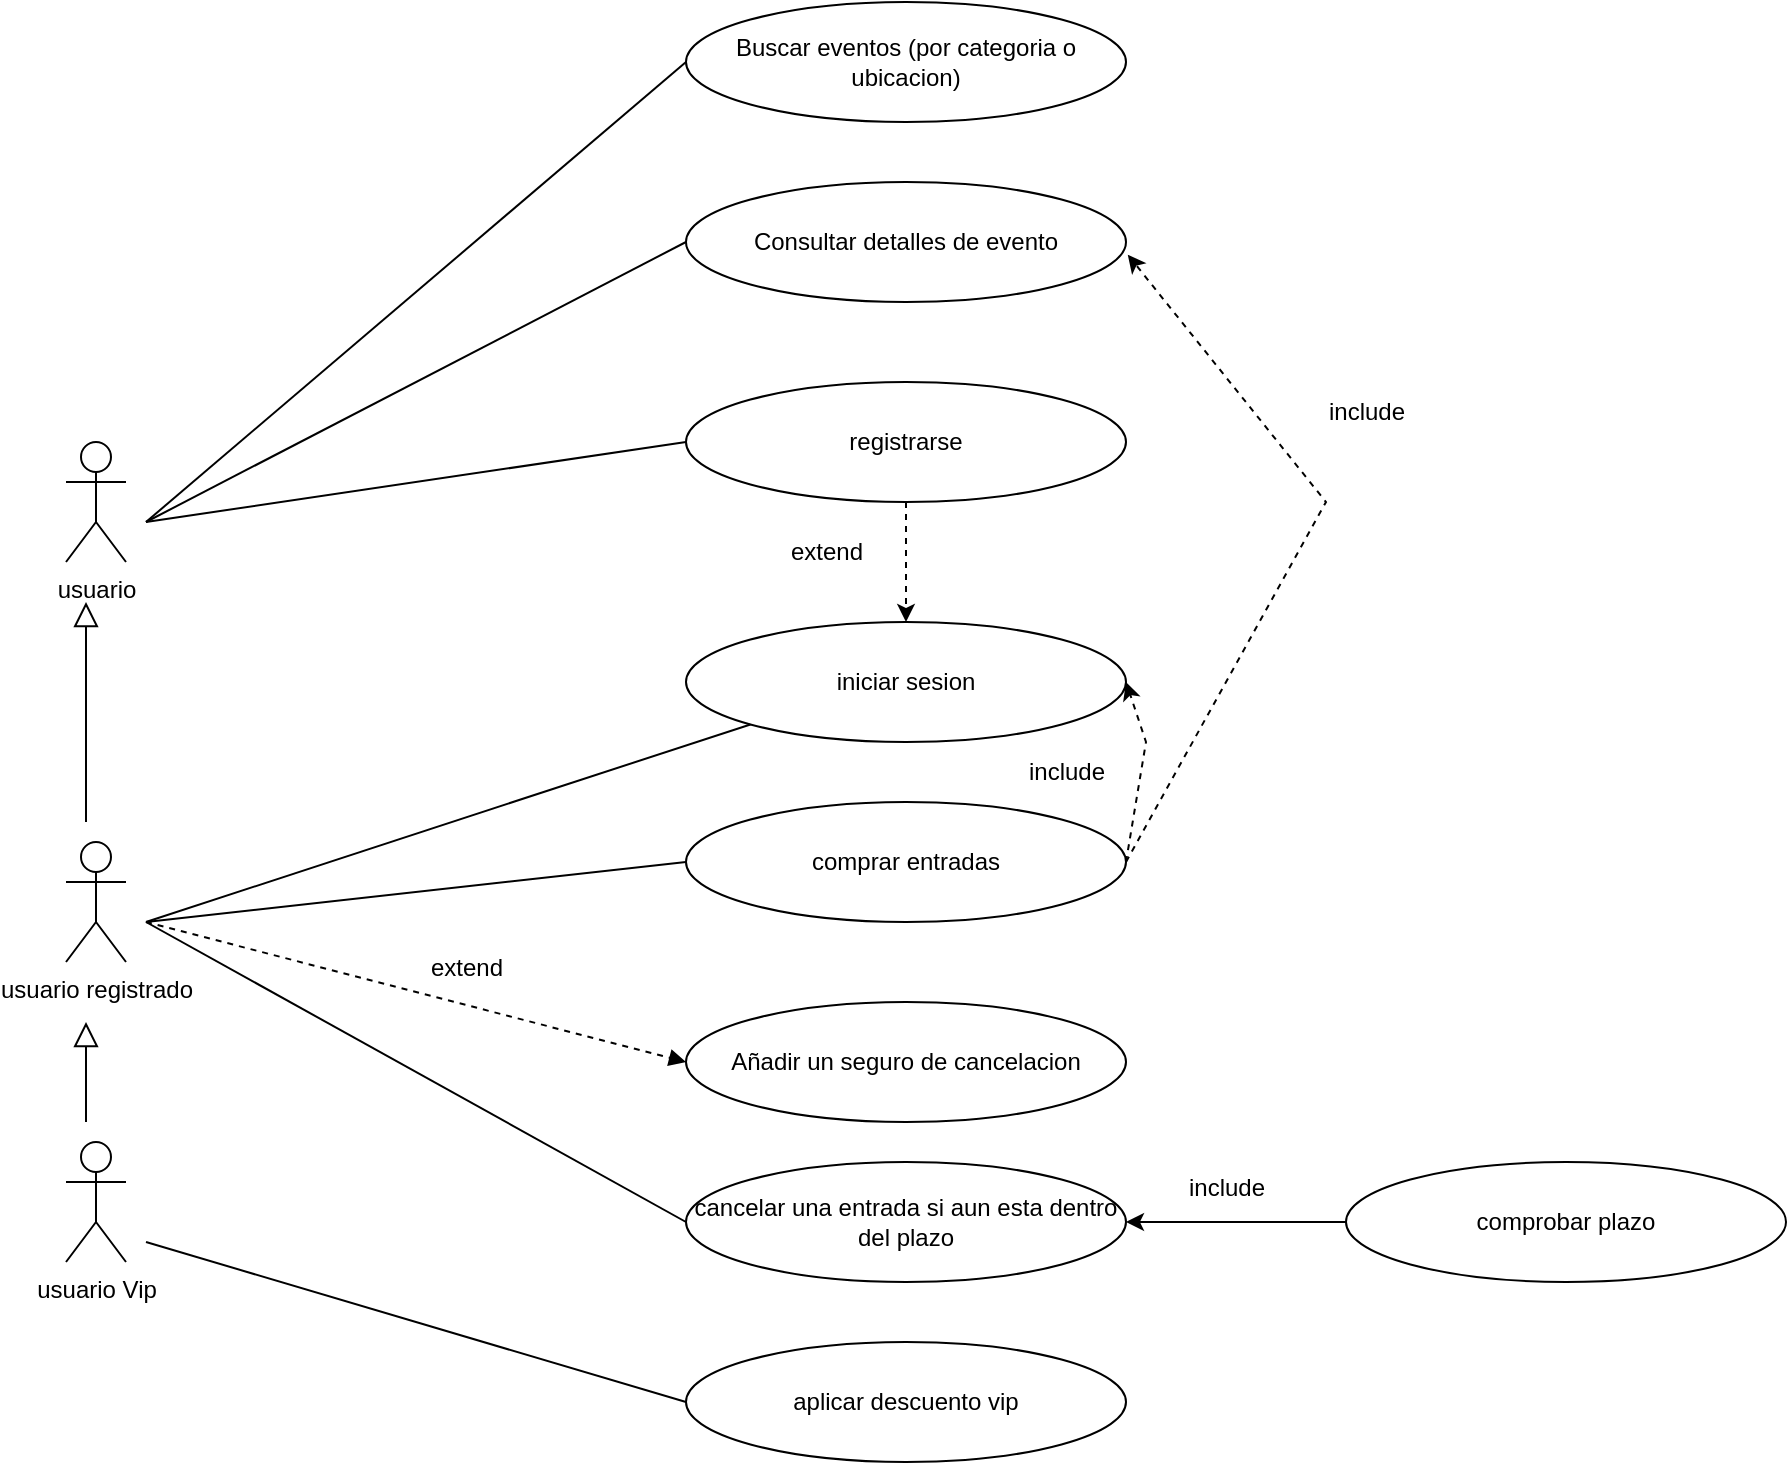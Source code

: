 <mxfile version="26.0.9">
  <diagram name="Página-1" id="T_6hVXXq0T-7leg3pKxj">
    <mxGraphModel dx="1098" dy="1989" grid="1" gridSize="10" guides="1" tooltips="1" connect="1" arrows="1" fold="1" page="1" pageScale="1" pageWidth="827" pageHeight="1169" math="0" shadow="0">
      <root>
        <mxCell id="0" />
        <mxCell id="1" parent="0" />
        <mxCell id="JDVx2Xvi0bsHFmwyjGN_-1" value="usuario" style="shape=umlActor;verticalLabelPosition=bottom;verticalAlign=top;html=1;outlineConnect=0;" parent="1" vertex="1">
          <mxGeometry x="80" y="40" width="30" height="60" as="geometry" />
        </mxCell>
        <mxCell id="JDVx2Xvi0bsHFmwyjGN_-2" value="usuario registrado" style="shape=umlActor;verticalLabelPosition=bottom;verticalAlign=top;html=1;outlineConnect=0;" parent="1" vertex="1">
          <mxGeometry x="80" y="240" width="30" height="60" as="geometry" />
        </mxCell>
        <mxCell id="JDVx2Xvi0bsHFmwyjGN_-9" value="Consultar detalles de evento" style="ellipse;whiteSpace=wrap;html=1;" parent="1" vertex="1">
          <mxGeometry x="390" y="-90" width="220" height="60" as="geometry" />
        </mxCell>
        <mxCell id="JDVx2Xvi0bsHFmwyjGN_-10" value="comprar entradas" style="ellipse;whiteSpace=wrap;html=1;" parent="1" vertex="1">
          <mxGeometry x="390" y="220" width="220" height="60" as="geometry" />
        </mxCell>
        <mxCell id="JDVx2Xvi0bsHFmwyjGN_-11" value="Añadir un seguro de cancelacion" style="ellipse;whiteSpace=wrap;html=1;" parent="1" vertex="1">
          <mxGeometry x="390" y="320" width="220" height="60" as="geometry" />
        </mxCell>
        <mxCell id="JDVx2Xvi0bsHFmwyjGN_-12" value="aplicar descuento vip" style="ellipse;whiteSpace=wrap;html=1;" parent="1" vertex="1">
          <mxGeometry x="390" y="490" width="220" height="60" as="geometry" />
        </mxCell>
        <mxCell id="JDVx2Xvi0bsHFmwyjGN_-13" value="usuario Vip" style="shape=umlActor;verticalLabelPosition=bottom;verticalAlign=top;html=1;outlineConnect=0;" parent="1" vertex="1">
          <mxGeometry x="80" y="390" width="30" height="60" as="geometry" />
        </mxCell>
        <mxCell id="JDVx2Xvi0bsHFmwyjGN_-16" value="cancelar una entrada si aun esta dentro del plazo" style="ellipse;whiteSpace=wrap;html=1;" parent="1" vertex="1">
          <mxGeometry x="390" y="400" width="220" height="60" as="geometry" />
        </mxCell>
        <mxCell id="JDVx2Xvi0bsHFmwyjGN_-17" value="Buscar eventos (por categoria o ubicacion)" style="ellipse;whiteSpace=wrap;html=1;" parent="1" vertex="1">
          <mxGeometry x="390" y="-180" width="220" height="60" as="geometry" />
        </mxCell>
        <mxCell id="JDVx2Xvi0bsHFmwyjGN_-18" value="" style="endArrow=block;html=1;rounded=0;endFill=0;startSize=12;endSize=10;" parent="1" edge="1">
          <mxGeometry width="50" height="50" relative="1" as="geometry">
            <mxPoint x="90" y="380" as="sourcePoint" />
            <mxPoint x="90" y="330" as="targetPoint" />
          </mxGeometry>
        </mxCell>
        <mxCell id="JDVx2Xvi0bsHFmwyjGN_-19" value="" style="endArrow=none;html=1;rounded=0;entryX=0;entryY=0.5;entryDx=0;entryDy=0;" parent="1" target="JDVx2Xvi0bsHFmwyjGN_-12" edge="1">
          <mxGeometry width="50" height="50" relative="1" as="geometry">
            <mxPoint x="120" y="440" as="sourcePoint" />
            <mxPoint x="350" y="530" as="targetPoint" />
          </mxGeometry>
        </mxCell>
        <mxCell id="JDVx2Xvi0bsHFmwyjGN_-20" value="" style="endArrow=none;html=1;rounded=0;entryX=0;entryY=0.5;entryDx=0;entryDy=0;" parent="1" target="JDVx2Xvi0bsHFmwyjGN_-17" edge="1">
          <mxGeometry width="50" height="50" relative="1" as="geometry">
            <mxPoint x="120" y="80" as="sourcePoint" />
            <mxPoint x="410" y="280" as="targetPoint" />
          </mxGeometry>
        </mxCell>
        <mxCell id="JDVx2Xvi0bsHFmwyjGN_-21" value="" style="endArrow=none;html=1;rounded=0;entryX=0;entryY=0.5;entryDx=0;entryDy=0;" parent="1" target="JDVx2Xvi0bsHFmwyjGN_-9" edge="1">
          <mxGeometry width="50" height="50" relative="1" as="geometry">
            <mxPoint x="120" y="80" as="sourcePoint" />
            <mxPoint x="410" y="280" as="targetPoint" />
          </mxGeometry>
        </mxCell>
        <mxCell id="JDVx2Xvi0bsHFmwyjGN_-22" value="" style="endArrow=none;html=1;rounded=0;entryX=0;entryY=0.5;entryDx=0;entryDy=0;" parent="1" target="JDVx2Xvi0bsHFmwyjGN_-10" edge="1">
          <mxGeometry width="50" height="50" relative="1" as="geometry">
            <mxPoint x="120" y="280" as="sourcePoint" />
            <mxPoint x="410" y="280" as="targetPoint" />
          </mxGeometry>
        </mxCell>
        <mxCell id="JDVx2Xvi0bsHFmwyjGN_-26" value="" style="endArrow=none;html=1;rounded=0;entryX=0;entryY=0.5;entryDx=0;entryDy=0;" parent="1" target="JDVx2Xvi0bsHFmwyjGN_-16" edge="1">
          <mxGeometry width="50" height="50" relative="1" as="geometry">
            <mxPoint x="120" y="280" as="sourcePoint" />
            <mxPoint x="430" y="290" as="targetPoint" />
          </mxGeometry>
        </mxCell>
        <mxCell id="JDVx2Xvi0bsHFmwyjGN_-27" value="" style="endArrow=block;dashed=1;html=1;rounded=0;entryX=0;entryY=0.5;entryDx=0;entryDy=0;endFill=1;" parent="1" target="JDVx2Xvi0bsHFmwyjGN_-11" edge="1">
          <mxGeometry width="50" height="50" relative="1" as="geometry">
            <mxPoint x="120" y="280" as="sourcePoint" />
            <mxPoint x="410" y="280" as="targetPoint" />
          </mxGeometry>
        </mxCell>
        <mxCell id="JDVx2Xvi0bsHFmwyjGN_-28" value="iniciar sesion" style="ellipse;whiteSpace=wrap;html=1;" parent="1" vertex="1">
          <mxGeometry x="390" y="130" width="220" height="60" as="geometry" />
        </mxCell>
        <mxCell id="JDVx2Xvi0bsHFmwyjGN_-29" value="" style="endArrow=none;html=1;rounded=0;entryX=0;entryY=1;entryDx=0;entryDy=0;" parent="1" target="JDVx2Xvi0bsHFmwyjGN_-28" edge="1">
          <mxGeometry width="50" height="50" relative="1" as="geometry">
            <mxPoint x="120" y="280" as="sourcePoint" />
            <mxPoint x="432" y="111" as="targetPoint" />
          </mxGeometry>
        </mxCell>
        <mxCell id="JDVx2Xvi0bsHFmwyjGN_-30" value="" style="endArrow=none;html=1;rounded=0;entryX=0;entryY=0.5;entryDx=0;entryDy=0;" parent="1" target="JDVx2Xvi0bsHFmwyjGN_-40" edge="1">
          <mxGeometry width="50" height="50" relative="1" as="geometry">
            <mxPoint x="120" y="80" as="sourcePoint" />
            <mxPoint x="442" y="121" as="targetPoint" />
          </mxGeometry>
        </mxCell>
        <mxCell id="JDVx2Xvi0bsHFmwyjGN_-31" value="comprobar plazo" style="ellipse;whiteSpace=wrap;html=1;" parent="1" vertex="1">
          <mxGeometry x="720" y="400" width="220" height="60" as="geometry" />
        </mxCell>
        <mxCell id="JDVx2Xvi0bsHFmwyjGN_-32" value="extend" style="text;html=1;align=center;verticalAlign=middle;resizable=0;points=[];autosize=1;strokeColor=none;fillColor=none;" parent="1" vertex="1">
          <mxGeometry x="250" y="288" width="60" height="30" as="geometry" />
        </mxCell>
        <mxCell id="JDVx2Xvi0bsHFmwyjGN_-34" value="" style="endArrow=classic;html=1;rounded=0;entryX=1;entryY=0.5;entryDx=0;entryDy=0;exitX=1;exitY=0.5;exitDx=0;exitDy=0;dashed=1;" parent="1" source="JDVx2Xvi0bsHFmwyjGN_-10" target="JDVx2Xvi0bsHFmwyjGN_-28" edge="1">
          <mxGeometry width="50" height="50" relative="1" as="geometry">
            <mxPoint x="390" y="300" as="sourcePoint" />
            <mxPoint x="440" y="250" as="targetPoint" />
            <Array as="points">
              <mxPoint x="620" y="190" />
            </Array>
          </mxGeometry>
        </mxCell>
        <mxCell id="JDVx2Xvi0bsHFmwyjGN_-35" value="include" style="text;html=1;align=center;verticalAlign=middle;resizable=0;points=[];autosize=1;strokeColor=none;fillColor=none;" parent="1" vertex="1">
          <mxGeometry x="550" y="190" width="60" height="30" as="geometry" />
        </mxCell>
        <mxCell id="JDVx2Xvi0bsHFmwyjGN_-36" value="" style="endArrow=classic;html=1;rounded=0;entryX=1;entryY=0.5;entryDx=0;entryDy=0;exitX=0;exitY=0.5;exitDx=0;exitDy=0;" parent="1" source="JDVx2Xvi0bsHFmwyjGN_-31" target="JDVx2Xvi0bsHFmwyjGN_-16" edge="1">
          <mxGeometry width="50" height="50" relative="1" as="geometry">
            <mxPoint x="620" y="260" as="sourcePoint" />
            <mxPoint x="620" y="20" as="targetPoint" />
            <Array as="points" />
          </mxGeometry>
        </mxCell>
        <mxCell id="JDVx2Xvi0bsHFmwyjGN_-37" value="include" style="text;html=1;align=center;verticalAlign=middle;resizable=0;points=[];autosize=1;strokeColor=none;fillColor=none;" parent="1" vertex="1">
          <mxGeometry x="630" y="398" width="60" height="30" as="geometry" />
        </mxCell>
        <mxCell id="JDVx2Xvi0bsHFmwyjGN_-38" value="" style="endArrow=classic;html=1;rounded=0;entryX=1.004;entryY=0.606;entryDx=0;entryDy=0;exitX=1;exitY=0.5;exitDx=0;exitDy=0;entryPerimeter=0;dashed=1;" parent="1" source="JDVx2Xvi0bsHFmwyjGN_-10" target="JDVx2Xvi0bsHFmwyjGN_-9" edge="1">
          <mxGeometry width="50" height="50" relative="1" as="geometry">
            <mxPoint x="620" y="260" as="sourcePoint" />
            <mxPoint x="620" y="20" as="targetPoint" />
            <Array as="points">
              <mxPoint x="710" y="70" />
            </Array>
          </mxGeometry>
        </mxCell>
        <mxCell id="JDVx2Xvi0bsHFmwyjGN_-39" value="include" style="text;html=1;align=center;verticalAlign=middle;resizable=0;points=[];autosize=1;strokeColor=none;fillColor=none;" parent="1" vertex="1">
          <mxGeometry x="700" y="10" width="60" height="30" as="geometry" />
        </mxCell>
        <mxCell id="JDVx2Xvi0bsHFmwyjGN_-40" value="registrarse" style="ellipse;whiteSpace=wrap;html=1;" parent="1" vertex="1">
          <mxGeometry x="390" y="10" width="220" height="60" as="geometry" />
        </mxCell>
        <mxCell id="JDVx2Xvi0bsHFmwyjGN_-42" value="" style="endArrow=classic;html=1;rounded=0;entryX=0.5;entryY=0;entryDx=0;entryDy=0;exitX=0.5;exitY=1;exitDx=0;exitDy=0;dashed=1;" parent="1" source="JDVx2Xvi0bsHFmwyjGN_-40" target="JDVx2Xvi0bsHFmwyjGN_-28" edge="1">
          <mxGeometry width="50" height="50" relative="1" as="geometry">
            <mxPoint x="620" y="260" as="sourcePoint" />
            <mxPoint x="621" y="176" as="targetPoint" />
            <Array as="points" />
          </mxGeometry>
        </mxCell>
        <mxCell id="JDVx2Xvi0bsHFmwyjGN_-43" value="extend" style="text;html=1;align=center;verticalAlign=middle;resizable=0;points=[];autosize=1;strokeColor=none;fillColor=none;" parent="1" vertex="1">
          <mxGeometry x="430" y="80" width="60" height="30" as="geometry" />
        </mxCell>
        <mxCell id="JDVx2Xvi0bsHFmwyjGN_-44" value="" style="endArrow=block;html=1;rounded=0;endFill=0;startSize=12;endSize=10;" parent="1" edge="1">
          <mxGeometry width="50" height="50" relative="1" as="geometry">
            <mxPoint x="90" y="230" as="sourcePoint" />
            <mxPoint x="90" y="120" as="targetPoint" />
          </mxGeometry>
        </mxCell>
      </root>
    </mxGraphModel>
  </diagram>
</mxfile>
